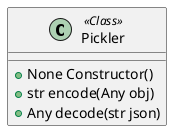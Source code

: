 @startuml
class Pickler <<Class>>
{
+None Constructor()
+str encode(Any obj)
+Any decode(str json)
}
@enduml
